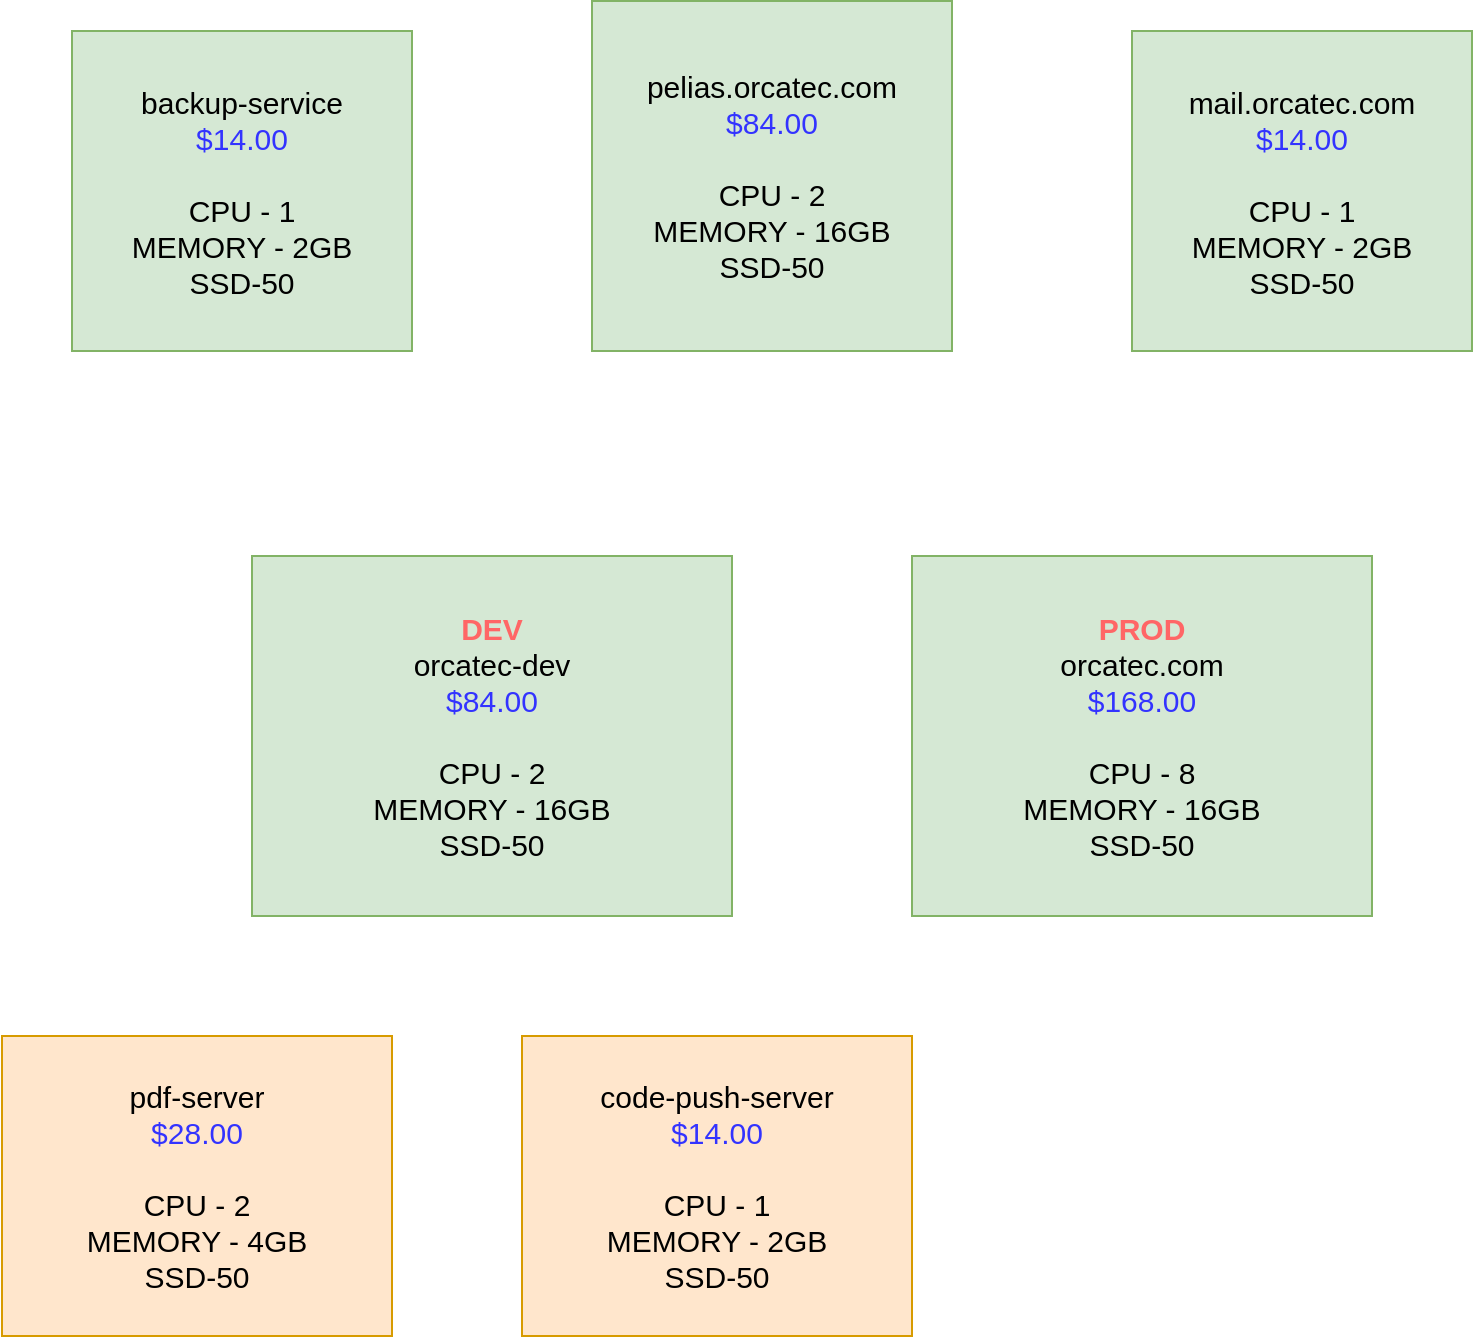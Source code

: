 <mxfile version="27.2.0">
  <diagram name="Page-1" id="WW6_rK8IoDx_llFJTD2D">
    <mxGraphModel dx="1356" dy="798" grid="1" gridSize="10" guides="1" tooltips="1" connect="1" arrows="1" fold="1" page="1" pageScale="1" pageWidth="850" pageHeight="1100" math="0" shadow="0">
      <root>
        <mxCell id="0" />
        <mxCell id="1" parent="0" />
        <mxCell id="2Zoo_7kJSfG-MeWrc9BH-1" value="&lt;font style=&quot;font-size: 15px;&quot;&gt;backup-service&lt;br&gt;&lt;/font&gt;&lt;font style=&quot;font-size: 15px; color: rgb(51, 51, 255);&quot;&gt;$14.00&lt;br&gt;&lt;br&gt;&lt;span style=&quot;color: rgb(0, 0, 0);&quot;&gt;CPU - 1&lt;/span&gt;&lt;br style=&quot;color: rgb(0, 0, 0);&quot;&gt;&lt;span style=&quot;color: rgb(0, 0, 0);&quot;&gt;MEMORY - 2GB&lt;/span&gt;&lt;br style=&quot;color: rgb(0, 0, 0);&quot;&gt;&lt;span style=&quot;color: rgb(0, 0, 0);&quot;&gt;SSD-50&lt;/span&gt;&lt;/font&gt;" style="html=1;whiteSpace=wrap;fillColor=#d5e8d4;strokeColor=#82b366;" vertex="1" parent="1">
          <mxGeometry x="60" y="47.5" width="170" height="160" as="geometry" />
        </mxCell>
        <mxCell id="2Zoo_7kJSfG-MeWrc9BH-2" value="&lt;font style=&quot;font-size: 15px;&quot;&gt;mail.orcatec.com&lt;br&gt;&lt;/font&gt;&lt;span style=&quot;color: rgb(51, 51, 255); font-size: 15px;&quot;&gt;$14.00&lt;br&gt;&lt;br&gt;&lt;span style=&quot;color: rgb(0, 0, 0);&quot;&gt;CPU - 1&lt;/span&gt;&lt;br style=&quot;color: rgb(0, 0, 0);&quot;&gt;&lt;span style=&quot;color: rgb(0, 0, 0);&quot;&gt;MEMORY - 2GB&lt;/span&gt;&lt;br style=&quot;color: rgb(0, 0, 0);&quot;&gt;&lt;span style=&quot;color: rgb(0, 0, 0);&quot;&gt;SSD-50&lt;/span&gt;&lt;/span&gt;" style="html=1;whiteSpace=wrap;fillColor=#d5e8d4;strokeColor=#82b366;" vertex="1" parent="1">
          <mxGeometry x="590" y="47.5" width="170" height="160" as="geometry" />
        </mxCell>
        <mxCell id="2Zoo_7kJSfG-MeWrc9BH-3" value="&lt;font style=&quot;font-size: 15px;&quot;&gt;&lt;font color=&quot;#ff6666&quot;&gt;&lt;b&gt;DEV&lt;/b&gt;&lt;/font&gt;&lt;br&gt;orcatec-dev&lt;br&gt;&lt;/font&gt;&lt;span style=&quot;color: rgb(51, 51, 255); font-size: 15px;&quot;&gt;$84.00&lt;br&gt;&lt;br&gt;&lt;span style=&quot;color: rgb(0, 0, 0);&quot;&gt;CPU - 2&lt;/span&gt;&lt;br style=&quot;color: rgb(0, 0, 0);&quot;&gt;&lt;span style=&quot;color: rgb(0, 0, 0);&quot;&gt;MEMORY - 16GB&lt;/span&gt;&lt;br style=&quot;color: rgb(0, 0, 0);&quot;&gt;&lt;span style=&quot;color: rgb(0, 0, 0);&quot;&gt;SSD-50&lt;/span&gt;&lt;/span&gt;" style="html=1;whiteSpace=wrap;fillColor=#d5e8d4;strokeColor=#82b366;" vertex="1" parent="1">
          <mxGeometry x="150" y="310" width="240" height="180" as="geometry" />
        </mxCell>
        <mxCell id="2Zoo_7kJSfG-MeWrc9BH-4" value="&lt;font style=&quot;font-size: 15px;&quot;&gt;&lt;font style=&quot;color: rgb(255, 102, 102);&quot;&gt;&lt;b&gt;PROD&lt;/b&gt;&lt;/font&gt;&lt;br&gt;orcatec.com&lt;br&gt;&lt;/font&gt;&lt;span style=&quot;color: rgb(51, 51, 255); font-size: 15px;&quot;&gt;$168.00&lt;br&gt;&lt;br&gt;&lt;span style=&quot;color: rgb(0, 0, 0);&quot;&gt;CPU - 8&lt;/span&gt;&lt;br style=&quot;color: rgb(0, 0, 0);&quot;&gt;&lt;span style=&quot;color: rgb(0, 0, 0);&quot;&gt;MEMORY - 16GB&lt;/span&gt;&lt;br style=&quot;color: rgb(0, 0, 0);&quot;&gt;&lt;span style=&quot;color: rgb(0, 0, 0);&quot;&gt;SSD-50&lt;/span&gt;&lt;/span&gt;" style="html=1;whiteSpace=wrap;fillColor=#d5e8d4;strokeColor=#82b366;" vertex="1" parent="1">
          <mxGeometry x="480" y="310" width="230" height="180" as="geometry" />
        </mxCell>
        <mxCell id="2Zoo_7kJSfG-MeWrc9BH-5" value="&lt;font&gt;&lt;font style=&quot;font-size: 15px;&quot;&gt;&lt;font style=&quot;color: rgb(0, 0, 0);&quot;&gt;pelias.orcatec.com&lt;/font&gt;&lt;br&gt;&lt;/font&gt;&lt;span style=&quot;font-size: 15px;&quot;&gt;&lt;font style=&quot;color: light-dark(rgb(51, 51, 255), rgb(237, 237, 237));&quot;&gt;$84.00&lt;/font&gt;&lt;br&gt;&lt;br&gt;&lt;font style=&quot;color: rgb(0, 0, 0);&quot;&gt;CPU - 2&lt;br&gt;MEMORY - 16GB&lt;br&gt;SSD-50&lt;/font&gt;&lt;/span&gt;&lt;/font&gt;" style="html=1;whiteSpace=wrap;fillColor=#d5e8d4;strokeColor=#82b366;" vertex="1" parent="1">
          <mxGeometry x="320" y="32.5" width="180" height="175" as="geometry" />
        </mxCell>
        <mxCell id="2Zoo_7kJSfG-MeWrc9BH-7" value="&lt;font style=&quot;font-size: 15px;&quot;&gt;pdf-server&lt;br&gt;&lt;/font&gt;&lt;span style=&quot;color: rgb(51, 51, 255); font-size: 15px;&quot;&gt;$28.00&lt;br&gt;&lt;br&gt;&lt;span style=&quot;color: rgb(0, 0, 0);&quot;&gt;CPU - 2&lt;/span&gt;&lt;br style=&quot;color: rgb(0, 0, 0);&quot;&gt;&lt;span style=&quot;color: rgb(0, 0, 0);&quot;&gt;MEMORY - 4GB&lt;/span&gt;&lt;br style=&quot;color: rgb(0, 0, 0);&quot;&gt;&lt;span style=&quot;color: rgb(0, 0, 0);&quot;&gt;SSD-50&lt;/span&gt;&lt;/span&gt;" style="html=1;whiteSpace=wrap;fillColor=#ffe6cc;strokeColor=#d79b00;" vertex="1" parent="1">
          <mxGeometry x="25" y="550" width="195" height="150" as="geometry" />
        </mxCell>
        <mxCell id="2Zoo_7kJSfG-MeWrc9BH-8" value="&lt;font style=&quot;font-size: 15px;&quot;&gt;code-push-server&lt;br&gt;&lt;/font&gt;&lt;span style=&quot;color: rgb(51, 51, 255); font-size: 15px;&quot;&gt;$14.00&lt;br&gt;&lt;br&gt;&lt;span style=&quot;color: rgb(0, 0, 0);&quot;&gt;CPU - 1&lt;/span&gt;&lt;br style=&quot;color: rgb(0, 0, 0);&quot;&gt;&lt;span style=&quot;color: rgb(0, 0, 0);&quot;&gt;MEMORY - 2GB&lt;/span&gt;&lt;br style=&quot;color: rgb(0, 0, 0);&quot;&gt;&lt;span style=&quot;color: rgb(0, 0, 0);&quot;&gt;SSD-50&lt;/span&gt;&lt;/span&gt;" style="html=1;whiteSpace=wrap;fillColor=#ffe6cc;strokeColor=#d79b00;" vertex="1" parent="1">
          <mxGeometry x="285" y="550" width="195" height="150" as="geometry" />
        </mxCell>
      </root>
    </mxGraphModel>
  </diagram>
</mxfile>
